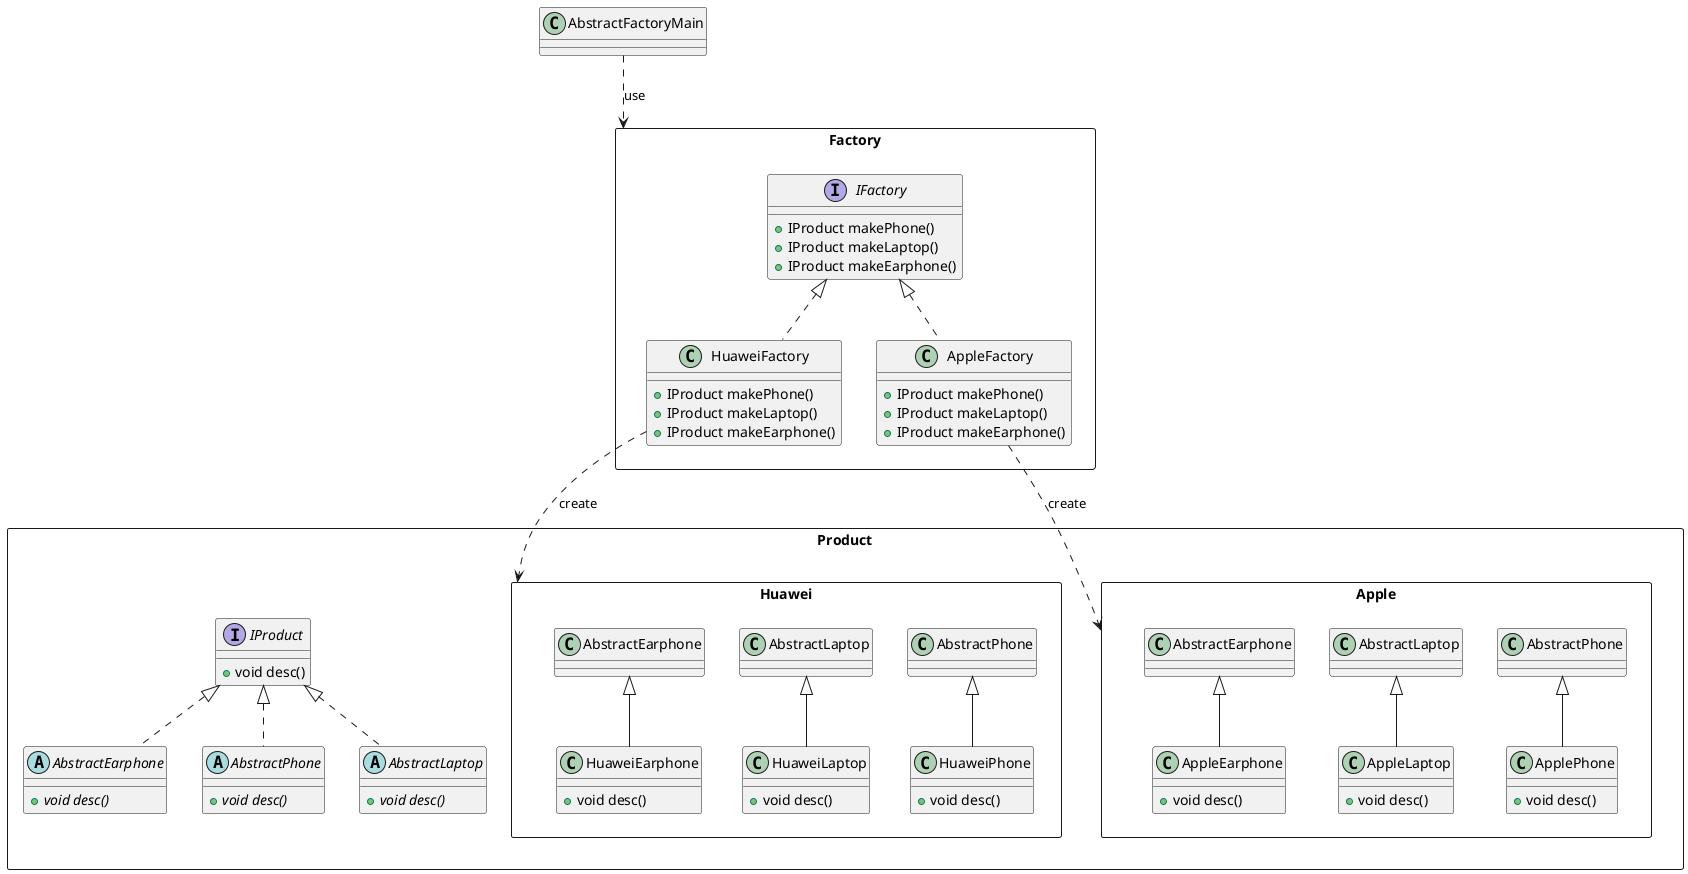 @startuml
'https://plantuml.com/class-diagram

package Product <<Rectangle>> {
    interface IProduct {
        + void desc()
    }

    abstract AbstractPhone implements IProduct {
        + {abstract} void desc()
    }
    abstract AbstractLaptop implements IProduct {
        + {abstract} void desc()
    }
    abstract AbstractEarphone implements IProduct {
        + {abstract} void desc()
    }

    package Huawei <<Rectangle>> {
        class HuaweiPhone extends AbstractPhone {
            + void desc()
        }
        class HuaweiLaptop extends AbstractLaptop {
            + void desc()
        }
        class HuaweiEarphone extends AbstractEarphone {
            + void desc()
        }
    }

    package Apple <<Rectangle>> {
        class ApplePhone extends AbstractPhone {
            + void desc()
        }
        class AppleLaptop extends AbstractLaptop {
            + void desc()
        }
        class AppleEarphone extends AbstractEarphone {
            + void desc()
        }
    }
}

package Factory <<Rectangle>> {
    interface IFactory {
        + IProduct makePhone()
        + IProduct makeLaptop()
        + IProduct makeEarphone()
    }
    class HuaweiFactory implements IFactory {
        + IProduct makePhone()
        + IProduct makeLaptop()
        + IProduct makeEarphone()
    }
    class AppleFactory implements IFactory {
        + IProduct makePhone()
        + IProduct makeLaptop()
        + IProduct makeEarphone()
    }
}

class AbstractFactoryMain {
}

HuaweiFactory ..> Huawei : create
AppleFactory ..> Apple : create
AbstractFactoryMain ..> Factory : use
@enduml
